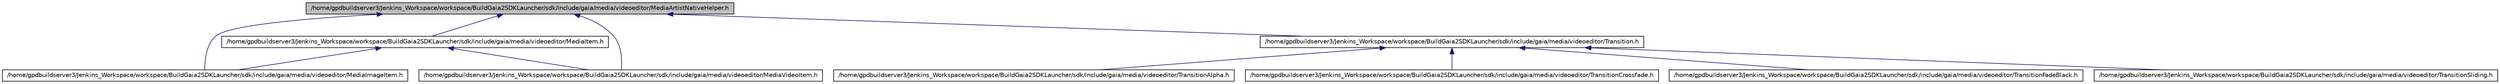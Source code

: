 digraph G
{
  edge [fontname="Helvetica",fontsize="10",labelfontname="Helvetica",labelfontsize="10"];
  node [fontname="Helvetica",fontsize="10",shape=record];
  Node1 [label="/home/gpdbuildserver3/Jenkins_Workspace/workspace/BuildGaia2SDKLauncher/sdk/include/gaia/media/videoeditor/MediaArtistNativeHelper.h",height=0.2,width=0.4,color="black", fillcolor="grey75", style="filled" fontcolor="black"];
  Node1 -> Node2 [dir=back,color="midnightblue",fontsize="10",style="solid",fontname="Helvetica"];
  Node2 [label="/home/gpdbuildserver3/Jenkins_Workspace/workspace/BuildGaia2SDKLauncher/sdk/include/gaia/media/videoeditor/MediaImageItem.h",height=0.2,width=0.4,color="black", fillcolor="white", style="filled",URL="$d6/d47/_media_image_item_8h.html"];
  Node1 -> Node3 [dir=back,color="midnightblue",fontsize="10",style="solid",fontname="Helvetica"];
  Node3 [label="/home/gpdbuildserver3/Jenkins_Workspace/workspace/BuildGaia2SDKLauncher/sdk/include/gaia/media/videoeditor/MediaItem.h",height=0.2,width=0.4,color="black", fillcolor="white", style="filled",URL="$de/d50/_media_item_8h.html"];
  Node3 -> Node2 [dir=back,color="midnightblue",fontsize="10",style="solid",fontname="Helvetica"];
  Node3 -> Node4 [dir=back,color="midnightblue",fontsize="10",style="solid",fontname="Helvetica"];
  Node4 [label="/home/gpdbuildserver3/Jenkins_Workspace/workspace/BuildGaia2SDKLauncher/sdk/include/gaia/media/videoeditor/MediaVideoItem.h",height=0.2,width=0.4,color="black", fillcolor="white", style="filled",URL="$d2/dcf/_media_video_item_8h.html"];
  Node1 -> Node4 [dir=back,color="midnightblue",fontsize="10",style="solid",fontname="Helvetica"];
  Node1 -> Node5 [dir=back,color="midnightblue",fontsize="10",style="solid",fontname="Helvetica"];
  Node5 [label="/home/gpdbuildserver3/Jenkins_Workspace/workspace/BuildGaia2SDKLauncher/sdk/include/gaia/media/videoeditor/Transition.h",height=0.2,width=0.4,color="black", fillcolor="white", style="filled",URL="$d5/d80/_transition_8h.html"];
  Node5 -> Node6 [dir=back,color="midnightblue",fontsize="10",style="solid",fontname="Helvetica"];
  Node6 [label="/home/gpdbuildserver3/Jenkins_Workspace/workspace/BuildGaia2SDKLauncher/sdk/include/gaia/media/videoeditor/TransitionAlpha.h",height=0.2,width=0.4,color="black", fillcolor="white", style="filled",URL="$de/d7c/_transition_alpha_8h.html"];
  Node5 -> Node7 [dir=back,color="midnightblue",fontsize="10",style="solid",fontname="Helvetica"];
  Node7 [label="/home/gpdbuildserver3/Jenkins_Workspace/workspace/BuildGaia2SDKLauncher/sdk/include/gaia/media/videoeditor/TransitionCrossfade.h",height=0.2,width=0.4,color="black", fillcolor="white", style="filled",URL="$d7/d5d/_transition_crossfade_8h.html"];
  Node5 -> Node8 [dir=back,color="midnightblue",fontsize="10",style="solid",fontname="Helvetica"];
  Node8 [label="/home/gpdbuildserver3/Jenkins_Workspace/workspace/BuildGaia2SDKLauncher/sdk/include/gaia/media/videoeditor/TransitionFadeBlack.h",height=0.2,width=0.4,color="black", fillcolor="white", style="filled",URL="$d0/d68/_transition_fade_black_8h.html"];
  Node5 -> Node9 [dir=back,color="midnightblue",fontsize="10",style="solid",fontname="Helvetica"];
  Node9 [label="/home/gpdbuildserver3/Jenkins_Workspace/workspace/BuildGaia2SDKLauncher/sdk/include/gaia/media/videoeditor/TransitionSliding.h",height=0.2,width=0.4,color="black", fillcolor="white", style="filled",URL="$d4/d21/_transition_sliding_8h.html"];
}
